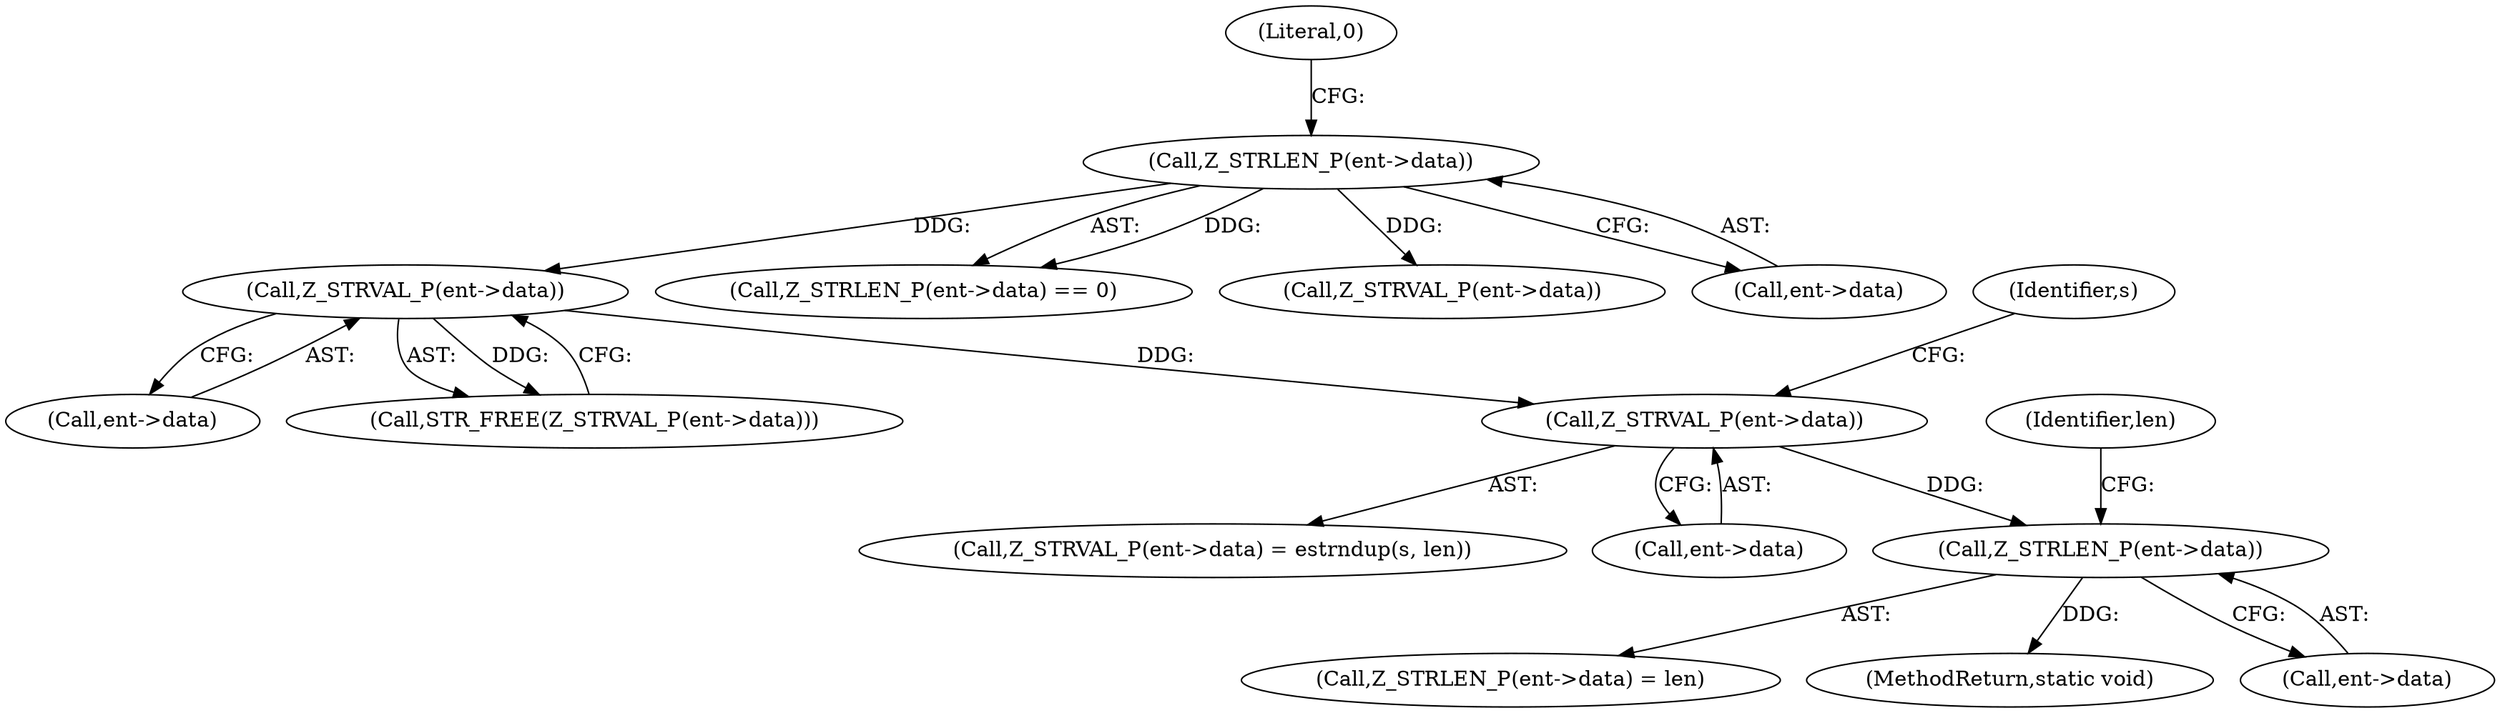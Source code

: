 digraph "0_php-src_426aeb2808955ee3d3f52e0cfb102834cdb836a5?w=1@pointer" {
"1000158" [label="(Call,Z_STRLEN_P(ent->data))"];
"1000150" [label="(Call,Z_STRVAL_P(ent->data))"];
"1000145" [label="(Call,Z_STRVAL_P(ent->data))"];
"1000138" [label="(Call,Z_STRLEN_P(ent->data))"];
"1000150" [label="(Call,Z_STRVAL_P(ent->data))"];
"1000137" [label="(Call,Z_STRLEN_P(ent->data) == 0)"];
"1000149" [label="(Call,Z_STRVAL_P(ent->data) = estrndup(s, len))"];
"1000145" [label="(Call,Z_STRVAL_P(ent->data))"];
"1000151" [label="(Call,ent->data)"];
"1000166" [label="(Call,Z_STRVAL_P(ent->data))"];
"1000162" [label="(Identifier,len)"];
"1000157" [label="(Call,Z_STRLEN_P(ent->data) = len)"];
"1000477" [label="(MethodReturn,static void)"];
"1000146" [label="(Call,ent->data)"];
"1000142" [label="(Literal,0)"];
"1000138" [label="(Call,Z_STRLEN_P(ent->data))"];
"1000139" [label="(Call,ent->data)"];
"1000155" [label="(Identifier,s)"];
"1000158" [label="(Call,Z_STRLEN_P(ent->data))"];
"1000159" [label="(Call,ent->data)"];
"1000144" [label="(Call,STR_FREE(Z_STRVAL_P(ent->data)))"];
"1000158" -> "1000157"  [label="AST: "];
"1000158" -> "1000159"  [label="CFG: "];
"1000159" -> "1000158"  [label="AST: "];
"1000162" -> "1000158"  [label="CFG: "];
"1000158" -> "1000477"  [label="DDG: "];
"1000150" -> "1000158"  [label="DDG: "];
"1000150" -> "1000149"  [label="AST: "];
"1000150" -> "1000151"  [label="CFG: "];
"1000151" -> "1000150"  [label="AST: "];
"1000155" -> "1000150"  [label="CFG: "];
"1000145" -> "1000150"  [label="DDG: "];
"1000145" -> "1000144"  [label="AST: "];
"1000145" -> "1000146"  [label="CFG: "];
"1000146" -> "1000145"  [label="AST: "];
"1000144" -> "1000145"  [label="CFG: "];
"1000145" -> "1000144"  [label="DDG: "];
"1000138" -> "1000145"  [label="DDG: "];
"1000138" -> "1000137"  [label="AST: "];
"1000138" -> "1000139"  [label="CFG: "];
"1000139" -> "1000138"  [label="AST: "];
"1000142" -> "1000138"  [label="CFG: "];
"1000138" -> "1000137"  [label="DDG: "];
"1000138" -> "1000166"  [label="DDG: "];
}
